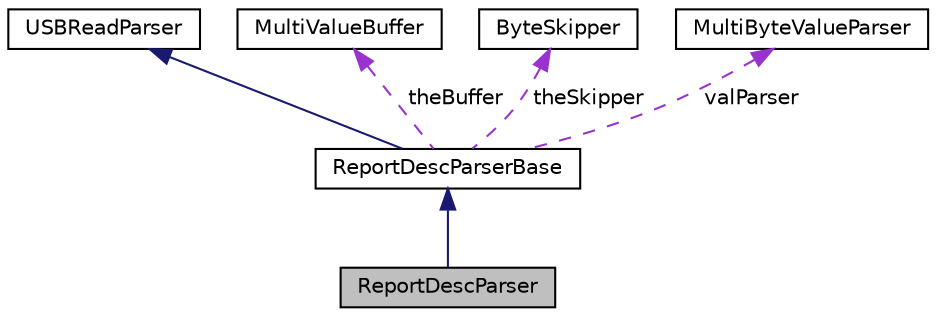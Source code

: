 digraph "ReportDescParser"
{
  edge [fontname="Helvetica",fontsize="10",labelfontname="Helvetica",labelfontsize="10"];
  node [fontname="Helvetica",fontsize="10",shape=record];
  Node1 [label="ReportDescParser",height=0.2,width=0.4,color="black", fillcolor="grey75", style="filled" fontcolor="black"];
  Node2 -> Node1 [dir="back",color="midnightblue",fontsize="10",style="solid",fontname="Helvetica"];
  Node2 [label="ReportDescParserBase",height=0.2,width=0.4,color="black", fillcolor="white", style="filled",URL="$class_report_desc_parser_base.html"];
  Node3 -> Node2 [dir="back",color="midnightblue",fontsize="10",style="solid",fontname="Helvetica"];
  Node3 [label="USBReadParser",height=0.2,width=0.4,color="black", fillcolor="white", style="filled",URL="$class_u_s_b_read_parser.html"];
  Node4 -> Node2 [dir="back",color="darkorchid3",fontsize="10",style="dashed",label=" theBuffer" ,fontname="Helvetica"];
  Node4 [label="MultiValueBuffer",height=0.2,width=0.4,color="black", fillcolor="white", style="filled",URL="$struct_multi_value_buffer.html"];
  Node5 -> Node2 [dir="back",color="darkorchid3",fontsize="10",style="dashed",label=" theSkipper" ,fontname="Helvetica"];
  Node5 [label="ByteSkipper",height=0.2,width=0.4,color="black", fillcolor="white", style="filled",URL="$class_byte_skipper.html"];
  Node6 -> Node2 [dir="back",color="darkorchid3",fontsize="10",style="dashed",label=" valParser" ,fontname="Helvetica"];
  Node6 [label="MultiByteValueParser",height=0.2,width=0.4,color="black", fillcolor="white", style="filled",URL="$class_multi_byte_value_parser.html"];
}
